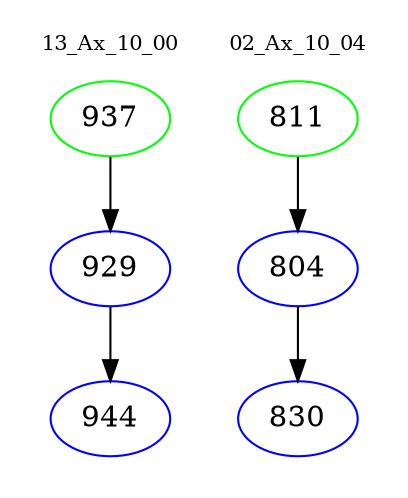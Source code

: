 digraph{
subgraph cluster_0 {
color = white
label = "13_Ax_10_00";
fontsize=10;
T0_937 [label="937", color="green"]
T0_937 -> T0_929 [color="black"]
T0_929 [label="929", color="blue"]
T0_929 -> T0_944 [color="black"]
T0_944 [label="944", color="blue"]
}
subgraph cluster_1 {
color = white
label = "02_Ax_10_04";
fontsize=10;
T1_811 [label="811", color="green"]
T1_811 -> T1_804 [color="black"]
T1_804 [label="804", color="blue"]
T1_804 -> T1_830 [color="black"]
T1_830 [label="830", color="blue"]
}
}
